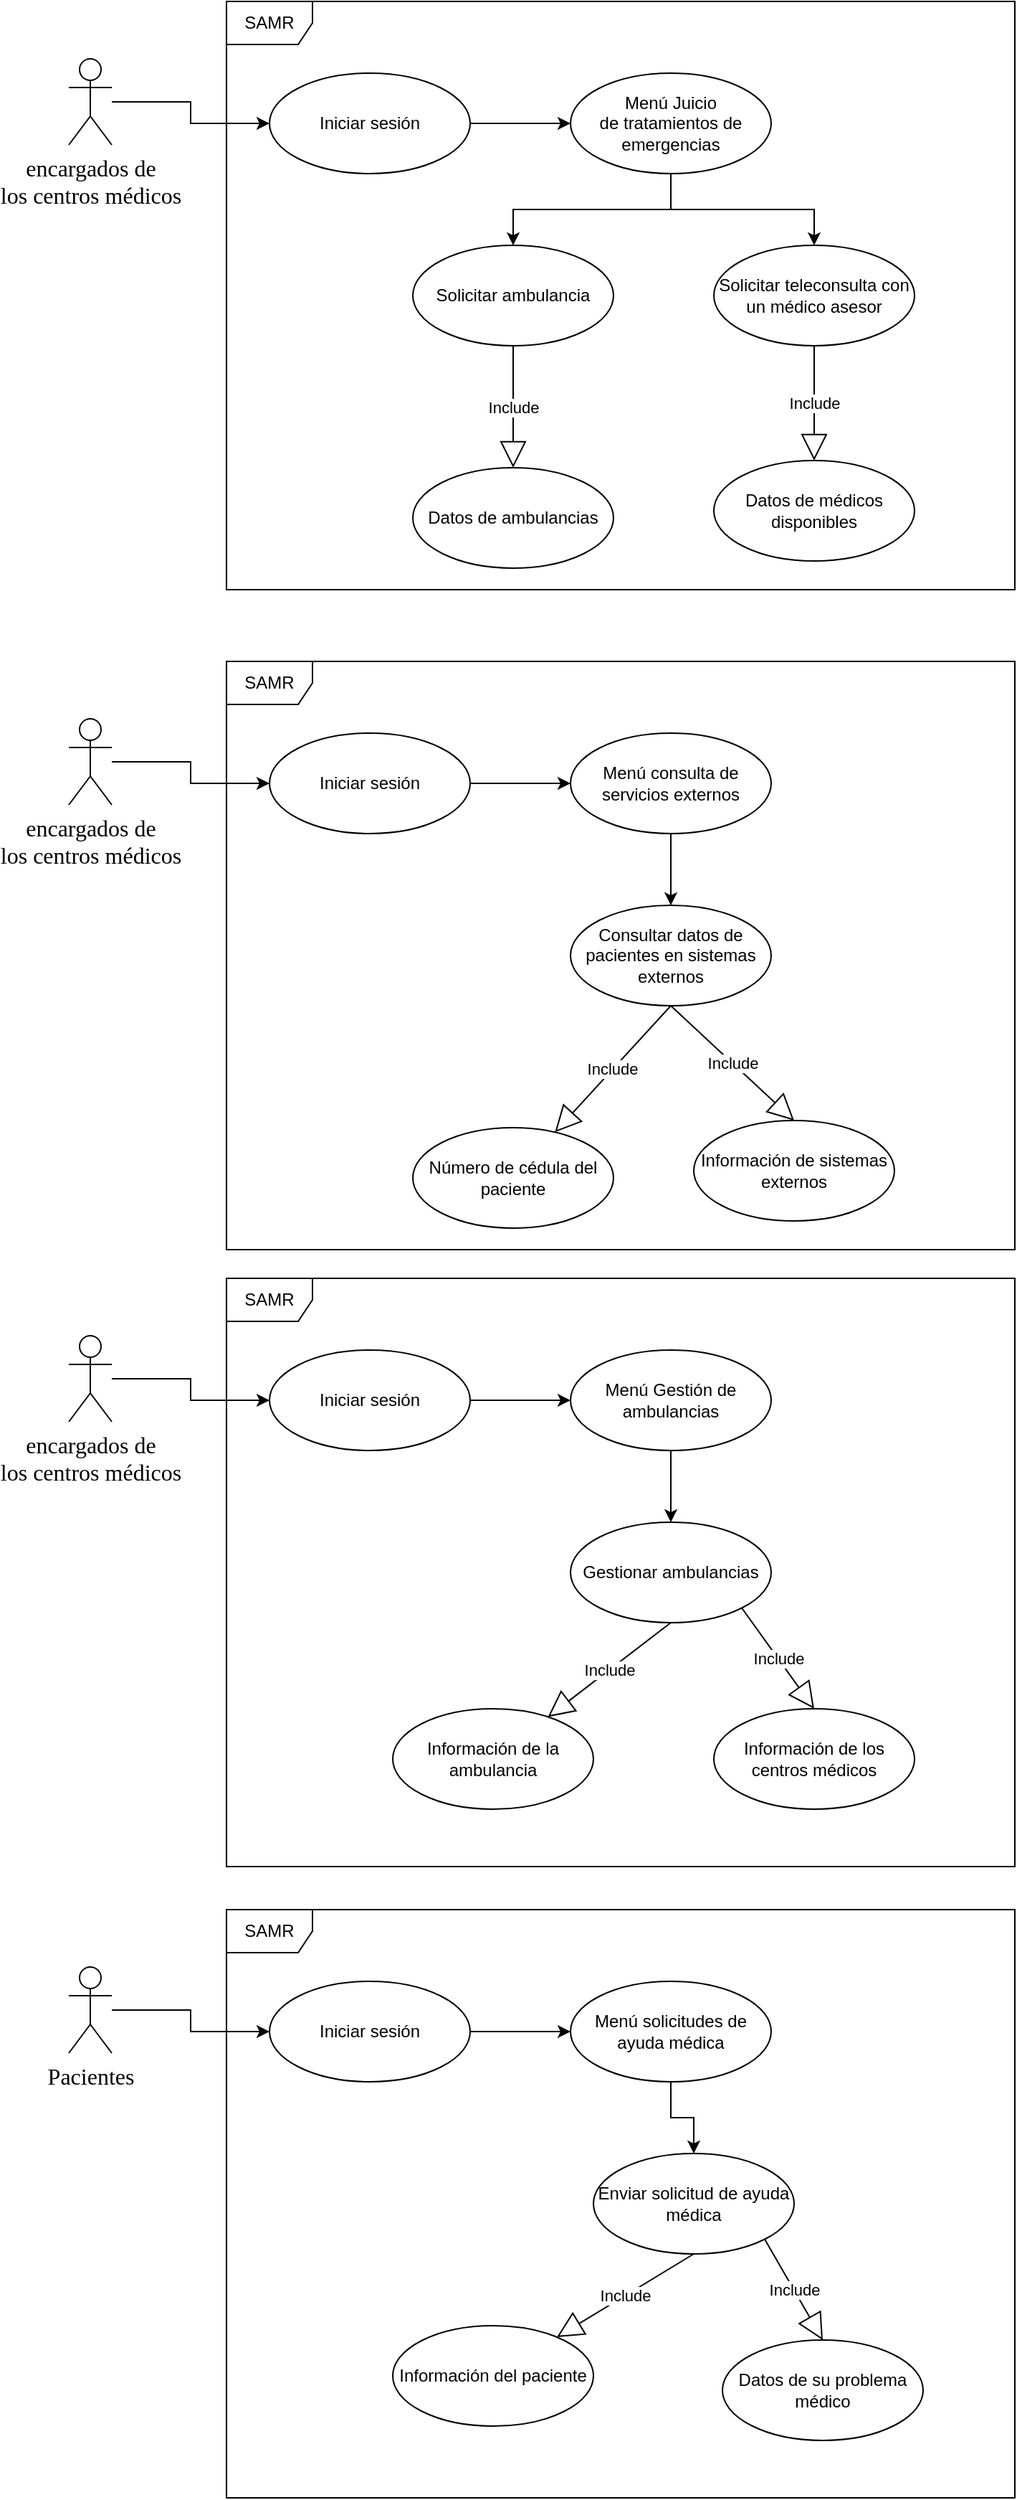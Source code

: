 <mxfile version="14.9.6" type="device"><diagram id="rwkAfbk7Vckee4gY2hMS" name="Página-1"><mxGraphModel dx="1264" dy="592" grid="1" gridSize="10" guides="1" tooltips="1" connect="1" arrows="1" fold="1" page="1" pageScale="1" pageWidth="827" pageHeight="1169" math="0" shadow="0"><root><mxCell id="0"/><mxCell id="1" parent="0"/><mxCell id="KYgmDBH6mGELnCeJb4yc-1" value="SAMR" style="shape=umlFrame;whiteSpace=wrap;html=1;" vertex="1" parent="1"><mxGeometry x="194" y="20" width="550" height="410" as="geometry"/></mxCell><mxCell id="KYgmDBH6mGELnCeJb4yc-4" style="edgeStyle=orthogonalEdgeStyle;rounded=0;orthogonalLoop=1;jettySize=auto;html=1;" edge="1" parent="1" source="KYgmDBH6mGELnCeJb4yc-2" target="KYgmDBH6mGELnCeJb4yc-3"><mxGeometry relative="1" as="geometry"/></mxCell><mxCell id="KYgmDBH6mGELnCeJb4yc-2" value="&lt;span id=&quot;docs-internal-guid-c9893cee-7fff-9d38-2f5b-e9cbee9ca415&quot;&gt;&lt;span style=&quot;font-size: 12pt ; font-family: &amp;#34;times new roman&amp;#34; ; background-color: transparent ; vertical-align: baseline&quot;&gt;encargados de &lt;br&gt;los centros médicos&lt;/span&gt;&lt;/span&gt;" style="shape=umlActor;verticalLabelPosition=bottom;verticalAlign=top;html=1;" vertex="1" parent="1"><mxGeometry x="84" y="60" width="30" height="60" as="geometry"/></mxCell><mxCell id="KYgmDBH6mGELnCeJb4yc-6" style="edgeStyle=orthogonalEdgeStyle;rounded=0;orthogonalLoop=1;jettySize=auto;html=1;" edge="1" parent="1" source="KYgmDBH6mGELnCeJb4yc-3" target="KYgmDBH6mGELnCeJb4yc-5"><mxGeometry relative="1" as="geometry"/></mxCell><mxCell id="KYgmDBH6mGELnCeJb4yc-3" value="Iniciar sesión" style="ellipse;whiteSpace=wrap;html=1;" vertex="1" parent="1"><mxGeometry x="224" y="70" width="140" height="70" as="geometry"/></mxCell><mxCell id="KYgmDBH6mGELnCeJb4yc-9" style="edgeStyle=orthogonalEdgeStyle;rounded=0;orthogonalLoop=1;jettySize=auto;html=1;entryX=0.5;entryY=0;entryDx=0;entryDy=0;" edge="1" parent="1" source="KYgmDBH6mGELnCeJb4yc-5" target="KYgmDBH6mGELnCeJb4yc-7"><mxGeometry relative="1" as="geometry"/></mxCell><mxCell id="KYgmDBH6mGELnCeJb4yc-10" style="edgeStyle=orthogonalEdgeStyle;rounded=0;orthogonalLoop=1;jettySize=auto;html=1;entryX=0.5;entryY=0;entryDx=0;entryDy=0;" edge="1" parent="1" source="KYgmDBH6mGELnCeJb4yc-5" target="KYgmDBH6mGELnCeJb4yc-8"><mxGeometry relative="1" as="geometry"/></mxCell><mxCell id="KYgmDBH6mGELnCeJb4yc-5" value="Menú Juicio&lt;br&gt;de tratamientos de emergencias" style="ellipse;whiteSpace=wrap;html=1;" vertex="1" parent="1"><mxGeometry x="434" y="70" width="140" height="70" as="geometry"/></mxCell><mxCell id="KYgmDBH6mGELnCeJb4yc-7" value="Solicitar ambulancia&lt;br&gt;" style="ellipse;whiteSpace=wrap;html=1;" vertex="1" parent="1"><mxGeometry x="324" y="190" width="140" height="70" as="geometry"/></mxCell><mxCell id="KYgmDBH6mGELnCeJb4yc-8" value="Solicitar teleconsulta con un médico asesor" style="ellipse;whiteSpace=wrap;html=1;" vertex="1" parent="1"><mxGeometry x="534" y="190" width="140" height="70" as="geometry"/></mxCell><mxCell id="KYgmDBH6mGELnCeJb4yc-11" value="Datos de ambulancias" style="ellipse;whiteSpace=wrap;html=1;" vertex="1" parent="1"><mxGeometry x="324" y="345" width="140" height="70" as="geometry"/></mxCell><mxCell id="KYgmDBH6mGELnCeJb4yc-12" value="Datos de médicos disponibles" style="ellipse;whiteSpace=wrap;html=1;" vertex="1" parent="1"><mxGeometry x="534" y="340" width="140" height="70" as="geometry"/></mxCell><mxCell id="KYgmDBH6mGELnCeJb4yc-16" value="Include" style="endArrow=block;endSize=16;endFill=0;html=1;exitX=0.5;exitY=1;exitDx=0;exitDy=0;" edge="1" parent="1" source="KYgmDBH6mGELnCeJb4yc-7" target="KYgmDBH6mGELnCeJb4yc-11"><mxGeometry width="160" relative="1" as="geometry"><mxPoint x="44" y="415" as="sourcePoint"/><mxPoint x="204" y="415" as="targetPoint"/></mxGeometry></mxCell><mxCell id="KYgmDBH6mGELnCeJb4yc-17" value="Include" style="endArrow=block;endSize=16;endFill=0;html=1;exitX=0.5;exitY=1;exitDx=0;exitDy=0;entryX=0.5;entryY=0;entryDx=0;entryDy=0;" edge="1" parent="1" source="KYgmDBH6mGELnCeJb4yc-8" target="KYgmDBH6mGELnCeJb4yc-12"><mxGeometry width="160" relative="1" as="geometry"><mxPoint x="404" y="270" as="sourcePoint"/><mxPoint x="404" y="355" as="targetPoint"/></mxGeometry></mxCell><mxCell id="KYgmDBH6mGELnCeJb4yc-18" value="SAMR" style="shape=umlFrame;whiteSpace=wrap;html=1;" vertex="1" parent="1"><mxGeometry x="194" y="480" width="550" height="410" as="geometry"/></mxCell><mxCell id="KYgmDBH6mGELnCeJb4yc-19" style="edgeStyle=orthogonalEdgeStyle;rounded=0;orthogonalLoop=1;jettySize=auto;html=1;" edge="1" parent="1" source="KYgmDBH6mGELnCeJb4yc-20" target="KYgmDBH6mGELnCeJb4yc-22"><mxGeometry relative="1" as="geometry"/></mxCell><mxCell id="KYgmDBH6mGELnCeJb4yc-20" value="&lt;span id=&quot;docs-internal-guid-c9893cee-7fff-9d38-2f5b-e9cbee9ca415&quot;&gt;&lt;span style=&quot;font-size: 12pt ; font-family: &amp;#34;times new roman&amp;#34; ; background-color: transparent ; vertical-align: baseline&quot;&gt;encargados de &lt;br&gt;los centros médicos&lt;/span&gt;&lt;/span&gt;" style="shape=umlActor;verticalLabelPosition=bottom;verticalAlign=top;html=1;" vertex="1" parent="1"><mxGeometry x="84" y="520" width="30" height="60" as="geometry"/></mxCell><mxCell id="KYgmDBH6mGELnCeJb4yc-21" style="edgeStyle=orthogonalEdgeStyle;rounded=0;orthogonalLoop=1;jettySize=auto;html=1;" edge="1" parent="1" source="KYgmDBH6mGELnCeJb4yc-22" target="KYgmDBH6mGELnCeJb4yc-25"><mxGeometry relative="1" as="geometry"/></mxCell><mxCell id="KYgmDBH6mGELnCeJb4yc-22" value="Iniciar sesión" style="ellipse;whiteSpace=wrap;html=1;" vertex="1" parent="1"><mxGeometry x="224" y="530" width="140" height="70" as="geometry"/></mxCell><mxCell id="KYgmDBH6mGELnCeJb4yc-23" style="edgeStyle=orthogonalEdgeStyle;rounded=0;orthogonalLoop=1;jettySize=auto;html=1;entryX=0.5;entryY=0;entryDx=0;entryDy=0;" edge="1" parent="1" source="KYgmDBH6mGELnCeJb4yc-25" target="KYgmDBH6mGELnCeJb4yc-26"><mxGeometry relative="1" as="geometry"/></mxCell><mxCell id="KYgmDBH6mGELnCeJb4yc-25" value="Menú consulta de servicios externos" style="ellipse;whiteSpace=wrap;html=1;" vertex="1" parent="1"><mxGeometry x="434" y="530" width="140" height="70" as="geometry"/></mxCell><mxCell id="KYgmDBH6mGELnCeJb4yc-26" value="Consultar datos de pacientes en sistemas externos" style="ellipse;whiteSpace=wrap;html=1;" vertex="1" parent="1"><mxGeometry x="434" y="650" width="140" height="70" as="geometry"/></mxCell><mxCell id="KYgmDBH6mGELnCeJb4yc-28" value="Número de cédula del paciente" style="ellipse;whiteSpace=wrap;html=1;" vertex="1" parent="1"><mxGeometry x="324" y="805" width="140" height="70" as="geometry"/></mxCell><mxCell id="KYgmDBH6mGELnCeJb4yc-29" value="Información de sistemas externos" style="ellipse;whiteSpace=wrap;html=1;" vertex="1" parent="1"><mxGeometry x="520" y="800" width="140" height="70" as="geometry"/></mxCell><mxCell id="KYgmDBH6mGELnCeJb4yc-30" value="Include" style="endArrow=block;endSize=16;endFill=0;html=1;exitX=0.5;exitY=1;exitDx=0;exitDy=0;" edge="1" parent="1" source="KYgmDBH6mGELnCeJb4yc-26" target="KYgmDBH6mGELnCeJb4yc-28"><mxGeometry width="160" relative="1" as="geometry"><mxPoint x="44" y="875" as="sourcePoint"/><mxPoint x="204" y="875" as="targetPoint"/></mxGeometry></mxCell><mxCell id="KYgmDBH6mGELnCeJb4yc-31" value="Include" style="endArrow=block;endSize=16;endFill=0;html=1;exitX=0.5;exitY=1;exitDx=0;exitDy=0;entryX=0.5;entryY=0;entryDx=0;entryDy=0;" edge="1" parent="1" source="KYgmDBH6mGELnCeJb4yc-26" target="KYgmDBH6mGELnCeJb4yc-29"><mxGeometry width="160" relative="1" as="geometry"><mxPoint x="604" y="720" as="sourcePoint"/><mxPoint x="404" y="815" as="targetPoint"/></mxGeometry></mxCell><mxCell id="KYgmDBH6mGELnCeJb4yc-32" value="SAMR" style="shape=umlFrame;whiteSpace=wrap;html=1;" vertex="1" parent="1"><mxGeometry x="194" y="910" width="550" height="410" as="geometry"/></mxCell><mxCell id="KYgmDBH6mGELnCeJb4yc-33" style="edgeStyle=orthogonalEdgeStyle;rounded=0;orthogonalLoop=1;jettySize=auto;html=1;" edge="1" parent="1" source="KYgmDBH6mGELnCeJb4yc-34" target="KYgmDBH6mGELnCeJb4yc-36"><mxGeometry relative="1" as="geometry"/></mxCell><mxCell id="KYgmDBH6mGELnCeJb4yc-34" value="&lt;span id=&quot;docs-internal-guid-c9893cee-7fff-9d38-2f5b-e9cbee9ca415&quot;&gt;&lt;span style=&quot;font-size: 12pt ; font-family: &amp;#34;times new roman&amp;#34; ; background-color: transparent ; vertical-align: baseline&quot;&gt;encargados de &lt;br&gt;los centros médicos&lt;/span&gt;&lt;/span&gt;" style="shape=umlActor;verticalLabelPosition=bottom;verticalAlign=top;html=1;" vertex="1" parent="1"><mxGeometry x="84" y="950" width="30" height="60" as="geometry"/></mxCell><mxCell id="KYgmDBH6mGELnCeJb4yc-35" style="edgeStyle=orthogonalEdgeStyle;rounded=0;orthogonalLoop=1;jettySize=auto;html=1;" edge="1" parent="1" source="KYgmDBH6mGELnCeJb4yc-36" target="KYgmDBH6mGELnCeJb4yc-38"><mxGeometry relative="1" as="geometry"/></mxCell><mxCell id="KYgmDBH6mGELnCeJb4yc-36" value="Iniciar sesión" style="ellipse;whiteSpace=wrap;html=1;" vertex="1" parent="1"><mxGeometry x="224" y="960" width="140" height="70" as="geometry"/></mxCell><mxCell id="KYgmDBH6mGELnCeJb4yc-37" style="edgeStyle=orthogonalEdgeStyle;rounded=0;orthogonalLoop=1;jettySize=auto;html=1;entryX=0.5;entryY=0;entryDx=0;entryDy=0;" edge="1" parent="1" source="KYgmDBH6mGELnCeJb4yc-38" target="KYgmDBH6mGELnCeJb4yc-39"><mxGeometry relative="1" as="geometry"/></mxCell><mxCell id="KYgmDBH6mGELnCeJb4yc-38" value="Menú Gestión de ambulancias" style="ellipse;whiteSpace=wrap;html=1;" vertex="1" parent="1"><mxGeometry x="434" y="960" width="140" height="70" as="geometry"/></mxCell><mxCell id="KYgmDBH6mGELnCeJb4yc-39" value="Gestionar ambulancias" style="ellipse;whiteSpace=wrap;html=1;" vertex="1" parent="1"><mxGeometry x="434" y="1080" width="140" height="70" as="geometry"/></mxCell><mxCell id="KYgmDBH6mGELnCeJb4yc-40" value="Información de la ambulancia" style="ellipse;whiteSpace=wrap;html=1;" vertex="1" parent="1"><mxGeometry x="310" y="1210" width="140" height="70" as="geometry"/></mxCell><mxCell id="KYgmDBH6mGELnCeJb4yc-42" value="Include" style="endArrow=block;endSize=16;endFill=0;html=1;exitX=0.5;exitY=1;exitDx=0;exitDy=0;" edge="1" parent="1" source="KYgmDBH6mGELnCeJb4yc-39" target="KYgmDBH6mGELnCeJb4yc-40"><mxGeometry width="160" relative="1" as="geometry"><mxPoint x="44" y="1305" as="sourcePoint"/><mxPoint x="204" y="1305" as="targetPoint"/></mxGeometry></mxCell><mxCell id="KYgmDBH6mGELnCeJb4yc-44" value="Información de los centros médicos" style="ellipse;whiteSpace=wrap;html=1;" vertex="1" parent="1"><mxGeometry x="534" y="1210" width="140" height="70" as="geometry"/></mxCell><mxCell id="KYgmDBH6mGELnCeJb4yc-45" value="Include" style="endArrow=block;endSize=16;endFill=0;html=1;exitX=1;exitY=1;exitDx=0;exitDy=0;entryX=0.5;entryY=0;entryDx=0;entryDy=0;" edge="1" parent="1" source="KYgmDBH6mGELnCeJb4yc-39" target="KYgmDBH6mGELnCeJb4yc-44"><mxGeometry width="160" relative="1" as="geometry"><mxPoint x="514" y="1160" as="sourcePoint"/><mxPoint x="544" y="1230" as="targetPoint"/></mxGeometry></mxCell><mxCell id="KYgmDBH6mGELnCeJb4yc-46" value="SAMR" style="shape=umlFrame;whiteSpace=wrap;html=1;" vertex="1" parent="1"><mxGeometry x="194" y="1350" width="550" height="410" as="geometry"/></mxCell><mxCell id="KYgmDBH6mGELnCeJb4yc-47" style="edgeStyle=orthogonalEdgeStyle;rounded=0;orthogonalLoop=1;jettySize=auto;html=1;" edge="1" parent="1" source="KYgmDBH6mGELnCeJb4yc-48" target="KYgmDBH6mGELnCeJb4yc-50"><mxGeometry relative="1" as="geometry"/></mxCell><mxCell id="KYgmDBH6mGELnCeJb4yc-48" value="&lt;font face=&quot;times new roman&quot;&gt;&lt;span style=&quot;font-size: 16px&quot;&gt;Pacientes&lt;/span&gt;&lt;/font&gt;" style="shape=umlActor;verticalLabelPosition=bottom;verticalAlign=top;html=1;" vertex="1" parent="1"><mxGeometry x="84" y="1390" width="30" height="60" as="geometry"/></mxCell><mxCell id="KYgmDBH6mGELnCeJb4yc-49" style="edgeStyle=orthogonalEdgeStyle;rounded=0;orthogonalLoop=1;jettySize=auto;html=1;" edge="1" parent="1" source="KYgmDBH6mGELnCeJb4yc-50" target="KYgmDBH6mGELnCeJb4yc-52"><mxGeometry relative="1" as="geometry"/></mxCell><mxCell id="KYgmDBH6mGELnCeJb4yc-50" value="Iniciar sesión" style="ellipse;whiteSpace=wrap;html=1;" vertex="1" parent="1"><mxGeometry x="224" y="1400" width="140" height="70" as="geometry"/></mxCell><mxCell id="KYgmDBH6mGELnCeJb4yc-51" style="edgeStyle=orthogonalEdgeStyle;rounded=0;orthogonalLoop=1;jettySize=auto;html=1;entryX=0.5;entryY=0;entryDx=0;entryDy=0;" edge="1" parent="1" source="KYgmDBH6mGELnCeJb4yc-52" target="KYgmDBH6mGELnCeJb4yc-53"><mxGeometry relative="1" as="geometry"/></mxCell><mxCell id="KYgmDBH6mGELnCeJb4yc-52" value="Menú solicitudes de ayuda médica" style="ellipse;whiteSpace=wrap;html=1;" vertex="1" parent="1"><mxGeometry x="434" y="1400" width="140" height="70" as="geometry"/></mxCell><mxCell id="KYgmDBH6mGELnCeJb4yc-53" value="Enviar solicitud de ayuda médica" style="ellipse;whiteSpace=wrap;html=1;" vertex="1" parent="1"><mxGeometry x="450" y="1520" width="140" height="70" as="geometry"/></mxCell><mxCell id="KYgmDBH6mGELnCeJb4yc-54" value="Información del paciente" style="ellipse;whiteSpace=wrap;html=1;" vertex="1" parent="1"><mxGeometry x="310" y="1640" width="140" height="70" as="geometry"/></mxCell><mxCell id="KYgmDBH6mGELnCeJb4yc-55" value="Include" style="endArrow=block;endSize=16;endFill=0;html=1;exitX=0.5;exitY=1;exitDx=0;exitDy=0;" edge="1" parent="1" source="KYgmDBH6mGELnCeJb4yc-53" target="KYgmDBH6mGELnCeJb4yc-54"><mxGeometry width="160" relative="1" as="geometry"><mxPoint x="44" y="1745" as="sourcePoint"/><mxPoint x="204" y="1745" as="targetPoint"/></mxGeometry></mxCell><mxCell id="KYgmDBH6mGELnCeJb4yc-57" value="Include" style="endArrow=block;endSize=16;endFill=0;html=1;exitX=1;exitY=1;exitDx=0;exitDy=0;entryX=0.5;entryY=0;entryDx=0;entryDy=0;" edge="1" parent="1" source="KYgmDBH6mGELnCeJb4yc-53" target="KYgmDBH6mGELnCeJb4yc-58"><mxGeometry width="160" relative="1" as="geometry"><mxPoint x="514" y="1600" as="sourcePoint"/><mxPoint x="644" y="1640" as="targetPoint"/></mxGeometry></mxCell><mxCell id="KYgmDBH6mGELnCeJb4yc-58" value="Datos de su problema médico" style="ellipse;whiteSpace=wrap;html=1;" vertex="1" parent="1"><mxGeometry x="540" y="1650" width="140" height="70" as="geometry"/></mxCell></root></mxGraphModel></diagram></mxfile>